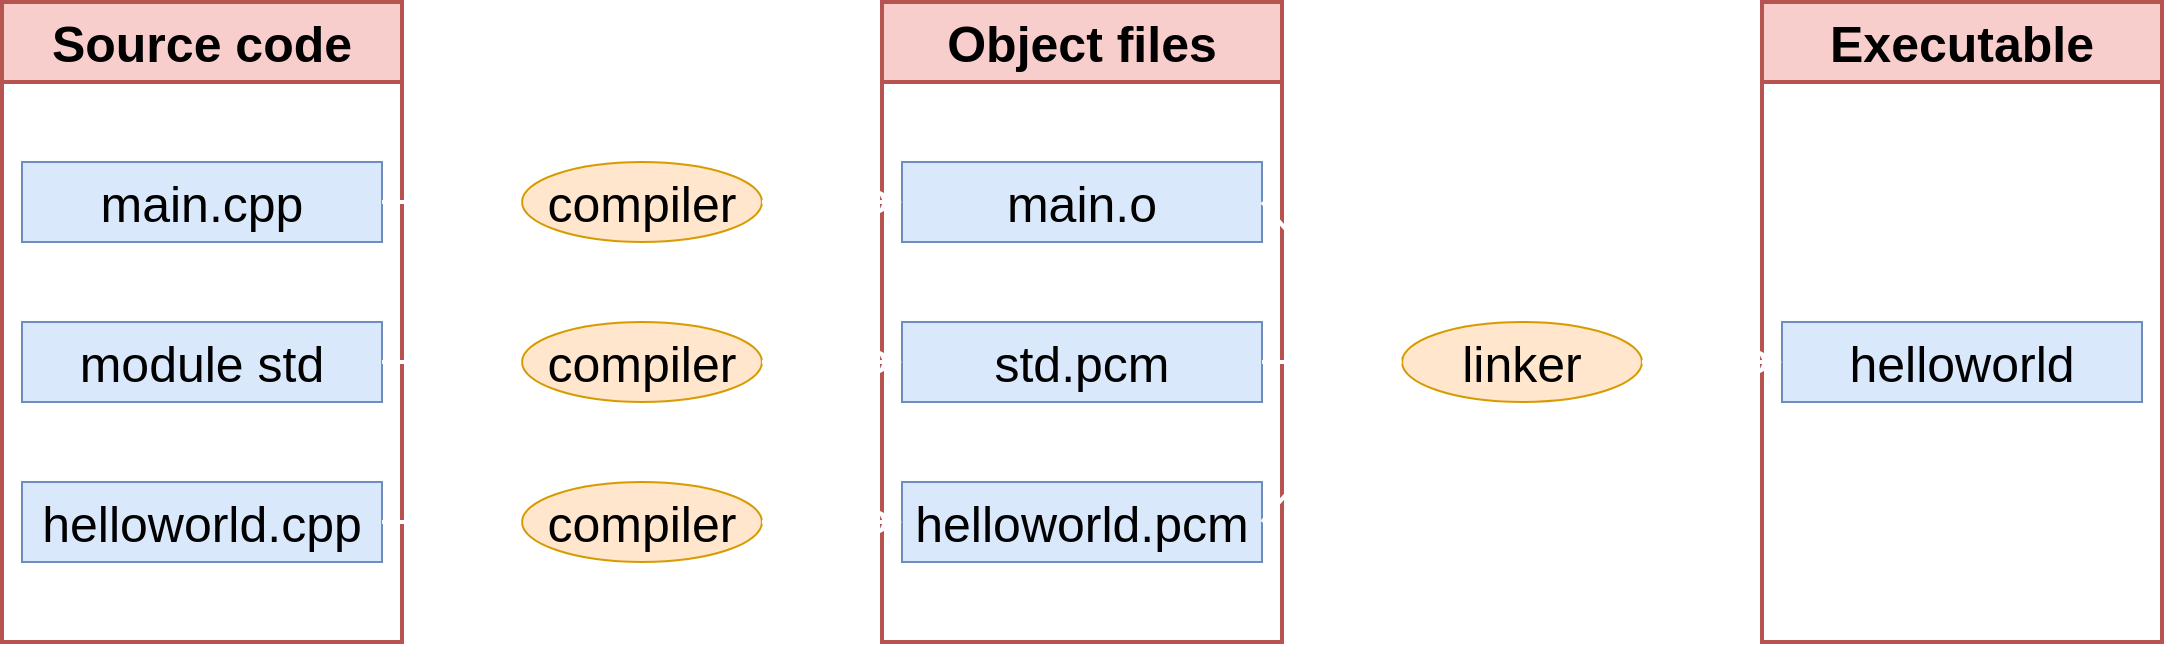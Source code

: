 <mxfile version="26.0.4">
  <diagram name="Page-1" id="fNgGqOuz8FhfoeSBeIUP">
    <mxGraphModel dx="2074" dy="1199" grid="1" gridSize="10" guides="1" tooltips="1" connect="1" arrows="1" fold="1" page="1" pageScale="1" pageWidth="1200" pageHeight="900" math="0" shadow="0">
      <root>
        <mxCell id="0" />
        <mxCell id="1" parent="0" />
        <mxCell id="Bql7_NC1n_iXx1I4UjfZ-20" value="&lt;font style=&quot;font-size: 25px;&quot;&gt;Executable&lt;/font&gt;" style="swimlane;whiteSpace=wrap;html=1;startSize=40;fillColor=#f8cecc;strokeColor=#b85450;strokeWidth=2;" parent="1" vertex="1">
          <mxGeometry x="940" y="240" width="200" height="320" as="geometry">
            <mxRectangle x="50" y="150" width="140" height="30" as="alternateBounds" />
          </mxGeometry>
        </mxCell>
        <mxCell id="Bql7_NC1n_iXx1I4UjfZ-19" value="&lt;font style=&quot;font-size: 25px;&quot;&gt;Object files&lt;/font&gt;" style="swimlane;whiteSpace=wrap;html=1;startSize=40;fillColor=#f8cecc;strokeColor=#b85450;strokeWidth=2;" parent="1" vertex="1">
          <mxGeometry x="500" y="240" width="200" height="320" as="geometry">
            <mxRectangle x="50" y="150" width="140" height="30" as="alternateBounds" />
          </mxGeometry>
        </mxCell>
        <mxCell id="Bql7_NC1n_iXx1I4UjfZ-4" value="&lt;font style=&quot;font-size: 25px;&quot;&gt;main.o&lt;/font&gt;" style="rounded=0;whiteSpace=wrap;html=1;fillColor=#dae8fc;strokeColor=#6c8ebf;" parent="Bql7_NC1n_iXx1I4UjfZ-19" vertex="1">
          <mxGeometry x="10" y="80" width="180" height="40" as="geometry" />
        </mxCell>
        <mxCell id="Bql7_NC1n_iXx1I4UjfZ-5" value="&lt;font style=&quot;font-size: 25px;&quot;&gt;std.pcm&lt;/font&gt;" style="rounded=0;whiteSpace=wrap;html=1;fillColor=#dae8fc;strokeColor=#6c8ebf;" parent="Bql7_NC1n_iXx1I4UjfZ-19" vertex="1">
          <mxGeometry x="10" y="160" width="180" height="40" as="geometry" />
        </mxCell>
        <mxCell id="Bql7_NC1n_iXx1I4UjfZ-34" value="&lt;font style=&quot;font-size: 25px;&quot;&gt;helloworld.pcm&lt;/font&gt;" style="rounded=0;whiteSpace=wrap;html=1;fillColor=#dae8fc;strokeColor=#6c8ebf;" parent="Bql7_NC1n_iXx1I4UjfZ-19" vertex="1">
          <mxGeometry x="10" y="240" width="180" height="40" as="geometry" />
        </mxCell>
        <mxCell id="Bql7_NC1n_iXx1I4UjfZ-17" value="&lt;font style=&quot;font-size: 25px;&quot;&gt;Source code&lt;/font&gt;" style="swimlane;whiteSpace=wrap;html=1;startSize=40;fillColor=#f8cecc;strokeColor=#b85450;strokeWidth=2;" parent="1" vertex="1">
          <mxGeometry x="60" y="240" width="200" height="320" as="geometry">
            <mxRectangle x="50" y="150" width="140" height="30" as="alternateBounds" />
          </mxGeometry>
        </mxCell>
        <mxCell id="Bql7_NC1n_iXx1I4UjfZ-30" value="&lt;font style=&quot;font-size: 25px;&quot;&gt;helloworld.cpp&lt;/font&gt;" style="rounded=0;whiteSpace=wrap;html=1;fillColor=#dae8fc;strokeColor=#6c8ebf;" parent="Bql7_NC1n_iXx1I4UjfZ-17" vertex="1">
          <mxGeometry x="10" y="240" width="180" height="40" as="geometry" />
        </mxCell>
        <mxCell id="Bql7_NC1n_iXx1I4UjfZ-6" value="&lt;font style=&quot;font-size: 25px;&quot;&gt;main.cpp&lt;/font&gt;" style="rounded=0;whiteSpace=wrap;html=1;fillColor=#dae8fc;strokeColor=#6c8ebf;" parent="Bql7_NC1n_iXx1I4UjfZ-17" vertex="1">
          <mxGeometry x="10" y="80" width="180" height="40" as="geometry" />
        </mxCell>
        <mxCell id="Bql7_NC1n_iXx1I4UjfZ-7" value="&lt;font style=&quot;font-size: 25px;&quot;&gt;module std&lt;/font&gt;" style="rounded=0;whiteSpace=wrap;html=1;fillColor=#dae8fc;strokeColor=#6c8ebf;" parent="Bql7_NC1n_iXx1I4UjfZ-17" vertex="1">
          <mxGeometry x="10" y="160" width="180" height="40" as="geometry" />
        </mxCell>
        <mxCell id="Bql7_NC1n_iXx1I4UjfZ-1" value="&lt;font style=&quot;font-size: 25px;&quot;&gt;compiler&lt;/font&gt;" style="ellipse;whiteSpace=wrap;html=1;fillColor=#ffe6cc;strokeColor=#d79b00;" parent="1" vertex="1">
          <mxGeometry x="320" y="400" width="120" height="40" as="geometry" />
        </mxCell>
        <mxCell id="Bql7_NC1n_iXx1I4UjfZ-2" value="&lt;font style=&quot;font-size: 25px;&quot;&gt;compiler&lt;/font&gt;" style="ellipse;whiteSpace=wrap;html=1;fillColor=#ffe6cc;strokeColor=#d79b00;" parent="1" vertex="1">
          <mxGeometry x="320" y="480" width="120" height="40" as="geometry" />
        </mxCell>
        <mxCell id="Bql7_NC1n_iXx1I4UjfZ-3" value="&lt;font style=&quot;font-size: 25px;&quot;&gt;linker&lt;/font&gt;" style="ellipse;whiteSpace=wrap;html=1;fillColor=#ffe6cc;strokeColor=#d79b00;" parent="1" vertex="1">
          <mxGeometry x="760" y="400" width="120" height="40" as="geometry" />
        </mxCell>
        <mxCell id="Bql7_NC1n_iXx1I4UjfZ-8" value="&lt;font style=&quot;font-size: 25px;&quot;&gt;helloworld&lt;/font&gt;" style="rounded=0;whiteSpace=wrap;html=1;fillColor=#dae8fc;strokeColor=#6c8ebf;" parent="1" vertex="1">
          <mxGeometry x="950" y="400" width="180" height="40" as="geometry" />
        </mxCell>
        <mxCell id="Bql7_NC1n_iXx1I4UjfZ-10" value="" style="endArrow=classic;html=1;rounded=0;exitX=1;exitY=0.5;exitDx=0;exitDy=0;entryX=0;entryY=0.5;entryDx=0;entryDy=0;strokeWidth=2;strokeColor=#FFFFFF;" parent="1" source="Bql7_NC1n_iXx1I4UjfZ-7" target="Bql7_NC1n_iXx1I4UjfZ-1" edge="1">
          <mxGeometry width="50" height="50" relative="1" as="geometry">
            <mxPoint x="400" y="540" as="sourcePoint" />
            <mxPoint x="450" y="490" as="targetPoint" />
          </mxGeometry>
        </mxCell>
        <mxCell id="Bql7_NC1n_iXx1I4UjfZ-11" value="" style="endArrow=classic;html=1;rounded=0;exitX=1;exitY=0.5;exitDx=0;exitDy=0;entryX=0;entryY=0.5;entryDx=0;entryDy=0;strokeWidth=2;strokeColor=#FFFFFF;" parent="1" source="Bql7_NC1n_iXx1I4UjfZ-2" target="Bql7_NC1n_iXx1I4UjfZ-34" edge="1">
          <mxGeometry width="50" height="50" relative="1" as="geometry">
            <mxPoint x="400" y="540" as="sourcePoint" />
            <mxPoint x="450" y="490" as="targetPoint" />
          </mxGeometry>
        </mxCell>
        <mxCell id="Bql7_NC1n_iXx1I4UjfZ-12" value="" style="endArrow=classic;html=1;rounded=0;entryX=0;entryY=0.5;entryDx=0;entryDy=0;exitX=1;exitY=0.5;exitDx=0;exitDy=0;strokeWidth=2;strokeColor=#FFFFFF;" parent="1" source="Bql7_NC1n_iXx1I4UjfZ-1" target="Bql7_NC1n_iXx1I4UjfZ-5" edge="1">
          <mxGeometry width="50" height="50" relative="1" as="geometry">
            <mxPoint x="400" y="540" as="sourcePoint" />
            <mxPoint x="450" y="490" as="targetPoint" />
          </mxGeometry>
        </mxCell>
        <mxCell id="Bql7_NC1n_iXx1I4UjfZ-13" value="" style="endArrow=classic;html=1;rounded=0;entryX=0;entryY=0.5;entryDx=0;entryDy=0;exitX=1;exitY=0.5;exitDx=0;exitDy=0;strokeWidth=2;strokeColor=#FFFFFF;" parent="1" source="Bql7_NC1n_iXx1I4UjfZ-4" target="Bql7_NC1n_iXx1I4UjfZ-3" edge="1">
          <mxGeometry width="50" height="50" relative="1" as="geometry">
            <mxPoint x="400" y="500" as="sourcePoint" />
            <mxPoint x="450" y="450" as="targetPoint" />
          </mxGeometry>
        </mxCell>
        <mxCell id="Bql7_NC1n_iXx1I4UjfZ-14" value="" style="endArrow=classic;html=1;rounded=0;entryX=0;entryY=0.5;entryDx=0;entryDy=0;exitX=1;exitY=0.5;exitDx=0;exitDy=0;strokeWidth=2;strokeColor=#FFFFFF;" parent="1" source="Bql7_NC1n_iXx1I4UjfZ-5" target="Bql7_NC1n_iXx1I4UjfZ-3" edge="1">
          <mxGeometry width="50" height="50" relative="1" as="geometry">
            <mxPoint x="400" y="500" as="sourcePoint" />
            <mxPoint x="450" y="450" as="targetPoint" />
          </mxGeometry>
        </mxCell>
        <mxCell id="Bql7_NC1n_iXx1I4UjfZ-15" value="" style="endArrow=classic;html=1;rounded=0;entryX=0;entryY=0.5;entryDx=0;entryDy=0;strokeWidth=2;strokeColor=#FFFFFF;" parent="1" target="Bql7_NC1n_iXx1I4UjfZ-8" edge="1">
          <mxGeometry width="50" height="50" relative="1" as="geometry">
            <mxPoint x="880" y="420" as="sourcePoint" />
            <mxPoint x="450" y="450" as="targetPoint" />
          </mxGeometry>
        </mxCell>
        <mxCell id="Bql7_NC1n_iXx1I4UjfZ-31" value="&lt;font style=&quot;font-size: 25px;&quot;&gt;compiler&lt;/font&gt;" style="ellipse;whiteSpace=wrap;html=1;fillColor=#ffe6cc;strokeColor=#d79b00;" parent="1" vertex="1">
          <mxGeometry x="320" y="320" width="120" height="40" as="geometry" />
        </mxCell>
        <mxCell id="Bql7_NC1n_iXx1I4UjfZ-32" value="" style="endArrow=classic;html=1;rounded=0;entryX=0;entryY=0.5;entryDx=0;entryDy=0;strokeWidth=2;strokeColor=#FFFFFF;" parent="1" target="Bql7_NC1n_iXx1I4UjfZ-31" edge="1">
          <mxGeometry width="50" height="50" relative="1" as="geometry">
            <mxPoint x="250" y="340" as="sourcePoint" />
            <mxPoint x="450" y="410" as="targetPoint" />
          </mxGeometry>
        </mxCell>
        <mxCell id="Bql7_NC1n_iXx1I4UjfZ-33" value="" style="endArrow=classic;html=1;rounded=0;exitX=1;exitY=0.5;exitDx=0;exitDy=0;strokeWidth=2;strokeColor=#FFFFFF;entryX=0;entryY=0.5;entryDx=0;entryDy=0;" parent="1" source="Bql7_NC1n_iXx1I4UjfZ-31" target="Bql7_NC1n_iXx1I4UjfZ-4" edge="1">
          <mxGeometry width="50" height="50" relative="1" as="geometry">
            <mxPoint x="400" y="460" as="sourcePoint" />
            <mxPoint x="480" y="340" as="targetPoint" />
          </mxGeometry>
        </mxCell>
        <mxCell id="Bql7_NC1n_iXx1I4UjfZ-35" value="" style="endArrow=classic;html=1;rounded=0;entryX=0;entryY=0.5;entryDx=0;entryDy=0;exitX=1;exitY=0.5;exitDx=0;exitDy=0;strokeWidth=2;strokeColor=#FFFFFF;" parent="1" source="Bql7_NC1n_iXx1I4UjfZ-34" target="Bql7_NC1n_iXx1I4UjfZ-3" edge="1">
          <mxGeometry width="50" height="50" relative="1" as="geometry">
            <mxPoint x="400" y="510" as="sourcePoint" />
            <mxPoint x="450" y="460" as="targetPoint" />
          </mxGeometry>
        </mxCell>
        <mxCell id="Bql7_NC1n_iXx1I4UjfZ-37" value="" style="endArrow=classic;html=1;rounded=0;exitX=1;exitY=0.5;exitDx=0;exitDy=0;strokeWidth=2;strokeColor=#FFFFFF;" parent="1" source="Bql7_NC1n_iXx1I4UjfZ-30" target="Bql7_NC1n_iXx1I4UjfZ-2" edge="1">
          <mxGeometry width="50" height="50" relative="1" as="geometry">
            <mxPoint x="400" y="510" as="sourcePoint" />
            <mxPoint x="450" y="460" as="targetPoint" />
          </mxGeometry>
        </mxCell>
      </root>
    </mxGraphModel>
  </diagram>
</mxfile>
